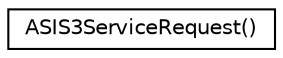 digraph G
{
  edge [fontname="Helvetica",fontsize="10",labelfontname="Helvetica",labelfontsize="10"];
  node [fontname="Helvetica",fontsize="10",shape=record];
  rankdir="LR";
  Node1 [label="ASIS3ServiceRequest()",height=0.2,width=0.4,color="black", fillcolor="white", style="filled",URL="$interface_a_s_i_s3_service_request_07_08.html"];
}
